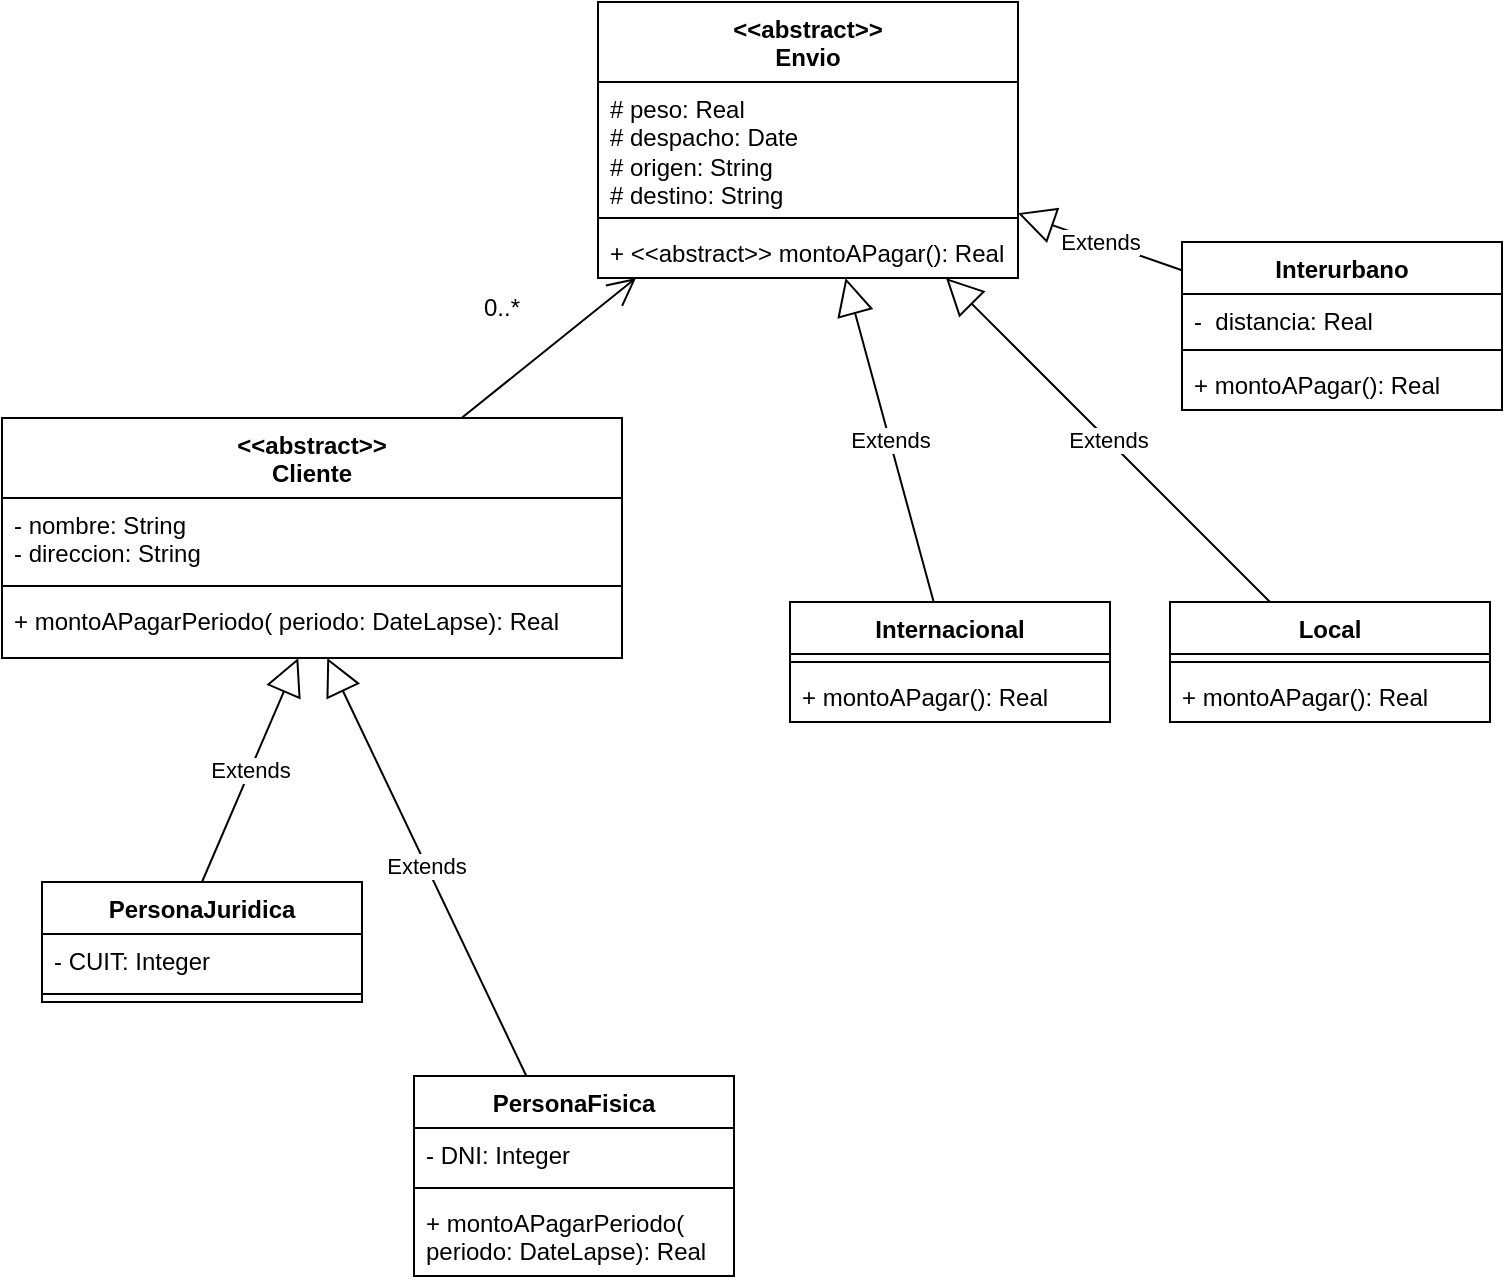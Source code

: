 <mxfile version="22.0.2" type="device">
  <diagram name="Página-1" id="Cg8erwMLRZMZOMxC2nOy">
    <mxGraphModel dx="1341" dy="814" grid="1" gridSize="10" guides="1" tooltips="1" connect="1" arrows="1" fold="1" page="1" pageScale="1" pageWidth="827" pageHeight="1169" math="0" shadow="0">
      <root>
        <mxCell id="0" />
        <mxCell id="1" parent="0" />
        <mxCell id="Vn59jCXQ4XNqzi4vffVi-5" value="&amp;lt;&amp;lt;abstract&amp;gt;&amp;gt;&lt;br&gt;Envio" style="swimlane;fontStyle=1;align=center;verticalAlign=top;childLayout=stackLayout;horizontal=1;startSize=40;horizontalStack=0;resizeParent=1;resizeParentMax=0;resizeLast=0;collapsible=1;marginBottom=0;whiteSpace=wrap;html=1;" parent="1" vertex="1">
          <mxGeometry x="318" y="10" width="210" height="138" as="geometry" />
        </mxCell>
        <mxCell id="Vn59jCXQ4XNqzi4vffVi-6" value="# peso: Real&lt;br&gt;# despacho: Date&lt;br&gt;# origen: String&lt;br&gt;# destino: String" style="text;strokeColor=none;fillColor=none;align=left;verticalAlign=top;spacingLeft=4;spacingRight=4;overflow=hidden;rotatable=0;points=[[0,0.5],[1,0.5]];portConstraint=eastwest;whiteSpace=wrap;html=1;" parent="Vn59jCXQ4XNqzi4vffVi-5" vertex="1">
          <mxGeometry y="40" width="210" height="64" as="geometry" />
        </mxCell>
        <mxCell id="Vn59jCXQ4XNqzi4vffVi-7" value="" style="line;strokeWidth=1;fillColor=none;align=left;verticalAlign=middle;spacingTop=-1;spacingLeft=3;spacingRight=3;rotatable=0;labelPosition=right;points=[];portConstraint=eastwest;strokeColor=inherit;" parent="Vn59jCXQ4XNqzi4vffVi-5" vertex="1">
          <mxGeometry y="104" width="210" height="8" as="geometry" />
        </mxCell>
        <mxCell id="Vn59jCXQ4XNqzi4vffVi-8" value="+ &amp;lt;&amp;lt;abstract&amp;gt;&amp;gt; montoAPagar(): Real" style="text;strokeColor=none;fillColor=none;align=left;verticalAlign=top;spacingLeft=4;spacingRight=4;overflow=hidden;rotatable=0;points=[[0,0.5],[1,0.5]];portConstraint=eastwest;whiteSpace=wrap;html=1;" parent="Vn59jCXQ4XNqzi4vffVi-5" vertex="1">
          <mxGeometry y="112" width="210" height="26" as="geometry" />
        </mxCell>
        <mxCell id="Vn59jCXQ4XNqzi4vffVi-11" value="Interurbano" style="swimlane;fontStyle=1;align=center;verticalAlign=top;childLayout=stackLayout;horizontal=1;startSize=26;horizontalStack=0;resizeParent=1;resizeParentMax=0;resizeLast=0;collapsible=1;marginBottom=0;whiteSpace=wrap;html=1;" parent="1" vertex="1">
          <mxGeometry x="610" y="130" width="160" height="84" as="geometry" />
        </mxCell>
        <mxCell id="Vn59jCXQ4XNqzi4vffVi-12" value="-&amp;nbsp; distancia: Real" style="text;strokeColor=none;fillColor=none;align=left;verticalAlign=top;spacingLeft=4;spacingRight=4;overflow=hidden;rotatable=0;points=[[0,0.5],[1,0.5]];portConstraint=eastwest;whiteSpace=wrap;html=1;" parent="Vn59jCXQ4XNqzi4vffVi-11" vertex="1">
          <mxGeometry y="26" width="160" height="24" as="geometry" />
        </mxCell>
        <mxCell id="Vn59jCXQ4XNqzi4vffVi-13" value="" style="line;strokeWidth=1;fillColor=none;align=left;verticalAlign=middle;spacingTop=-1;spacingLeft=3;spacingRight=3;rotatable=0;labelPosition=right;points=[];portConstraint=eastwest;strokeColor=inherit;" parent="Vn59jCXQ4XNqzi4vffVi-11" vertex="1">
          <mxGeometry y="50" width="160" height="8" as="geometry" />
        </mxCell>
        <mxCell id="Vn59jCXQ4XNqzi4vffVi-14" value="+ montoAPagar(): Real" style="text;strokeColor=none;fillColor=none;align=left;verticalAlign=top;spacingLeft=4;spacingRight=4;overflow=hidden;rotatable=0;points=[[0,0.5],[1,0.5]];portConstraint=eastwest;whiteSpace=wrap;html=1;" parent="Vn59jCXQ4XNqzi4vffVi-11" vertex="1">
          <mxGeometry y="58" width="160" height="26" as="geometry" />
        </mxCell>
        <mxCell id="Vn59jCXQ4XNqzi4vffVi-15" value="Extends" style="endArrow=block;endSize=16;endFill=0;html=1;rounded=0;" parent="1" source="Vn59jCXQ4XNqzi4vffVi-11" target="Vn59jCXQ4XNqzi4vffVi-5" edge="1">
          <mxGeometry width="160" relative="1" as="geometry">
            <mxPoint x="374" y="491" as="sourcePoint" />
            <mxPoint x="534" y="491" as="targetPoint" />
          </mxGeometry>
        </mxCell>
        <mxCell id="Vn59jCXQ4XNqzi4vffVi-16" value="&amp;lt;&amp;lt;abstract&amp;gt;&amp;gt;&lt;br&gt;Cliente" style="swimlane;fontStyle=1;align=center;verticalAlign=top;childLayout=stackLayout;horizontal=1;startSize=40;horizontalStack=0;resizeParent=1;resizeParentMax=0;resizeLast=0;collapsible=1;marginBottom=0;whiteSpace=wrap;html=1;" parent="1" vertex="1">
          <mxGeometry x="20" y="218" width="310" height="120" as="geometry" />
        </mxCell>
        <mxCell id="Vn59jCXQ4XNqzi4vffVi-17" value="- nombre: String&lt;br&gt;- direccion: String" style="text;strokeColor=none;fillColor=none;align=left;verticalAlign=top;spacingLeft=4;spacingRight=4;overflow=hidden;rotatable=0;points=[[0,0.5],[1,0.5]];portConstraint=eastwest;whiteSpace=wrap;html=1;" parent="Vn59jCXQ4XNqzi4vffVi-16" vertex="1">
          <mxGeometry y="40" width="310" height="40" as="geometry" />
        </mxCell>
        <mxCell id="Vn59jCXQ4XNqzi4vffVi-18" value="" style="line;strokeWidth=1;fillColor=none;align=left;verticalAlign=middle;spacingTop=-1;spacingLeft=3;spacingRight=3;rotatable=0;labelPosition=right;points=[];portConstraint=eastwest;strokeColor=inherit;" parent="Vn59jCXQ4XNqzi4vffVi-16" vertex="1">
          <mxGeometry y="80" width="310" height="8" as="geometry" />
        </mxCell>
        <mxCell id="Vn59jCXQ4XNqzi4vffVi-19" value="+ montoAPagarPeriodo( periodo: DateLapse): Real" style="text;strokeColor=none;fillColor=none;align=left;verticalAlign=top;spacingLeft=4;spacingRight=4;overflow=hidden;rotatable=0;points=[[0,0.5],[1,0.5]];portConstraint=eastwest;whiteSpace=wrap;html=1;" parent="Vn59jCXQ4XNqzi4vffVi-16" vertex="1">
          <mxGeometry y="88" width="310" height="32" as="geometry" />
        </mxCell>
        <mxCell id="Vn59jCXQ4XNqzi4vffVi-32" value="" style="endArrow=open;endFill=1;endSize=12;html=1;rounded=0;" parent="1" source="Vn59jCXQ4XNqzi4vffVi-16" edge="1" target="Vn59jCXQ4XNqzi4vffVi-5">
          <mxGeometry width="160" relative="1" as="geometry">
            <mxPoint x="194" y="358" as="sourcePoint" />
            <mxPoint x="384" y="195.554" as="targetPoint" />
          </mxGeometry>
        </mxCell>
        <mxCell id="Vn59jCXQ4XNqzi4vffVi-33" value="0..*" style="text;strokeColor=none;align=center;fillColor=none;html=1;verticalAlign=middle;whiteSpace=wrap;rounded=0;" parent="1" vertex="1">
          <mxGeometry x="240" y="148" width="60" height="30" as="geometry" />
        </mxCell>
        <mxCell id="Vn59jCXQ4XNqzi4vffVi-34" value="PersonaFisica" style="swimlane;fontStyle=1;align=center;verticalAlign=top;childLayout=stackLayout;horizontal=1;startSize=26;horizontalStack=0;resizeParent=1;resizeParentMax=0;resizeLast=0;collapsible=1;marginBottom=0;whiteSpace=wrap;html=1;" parent="1" vertex="1">
          <mxGeometry x="226" y="547" width="160" height="100" as="geometry" />
        </mxCell>
        <mxCell id="Vn59jCXQ4XNqzi4vffVi-35" value="- DNI: Integer" style="text;strokeColor=none;fillColor=none;align=left;verticalAlign=top;spacingLeft=4;spacingRight=4;overflow=hidden;rotatable=0;points=[[0,0.5],[1,0.5]];portConstraint=eastwest;whiteSpace=wrap;html=1;" parent="Vn59jCXQ4XNqzi4vffVi-34" vertex="1">
          <mxGeometry y="26" width="160" height="26" as="geometry" />
        </mxCell>
        <mxCell id="Vn59jCXQ4XNqzi4vffVi-36" value="" style="line;strokeWidth=1;fillColor=none;align=left;verticalAlign=middle;spacingTop=-1;spacingLeft=3;spacingRight=3;rotatable=0;labelPosition=right;points=[];portConstraint=eastwest;strokeColor=inherit;" parent="Vn59jCXQ4XNqzi4vffVi-34" vertex="1">
          <mxGeometry y="52" width="160" height="8" as="geometry" />
        </mxCell>
        <mxCell id="Vn59jCXQ4XNqzi4vffVi-37" value="+ montoAPagarPeriodo( periodo: DateLapse): Real" style="text;strokeColor=none;fillColor=none;align=left;verticalAlign=top;spacingLeft=4;spacingRight=4;overflow=hidden;rotatable=0;points=[[0,0.5],[1,0.5]];portConstraint=eastwest;whiteSpace=wrap;html=1;" parent="Vn59jCXQ4XNqzi4vffVi-34" vertex="1">
          <mxGeometry y="60" width="160" height="40" as="geometry" />
        </mxCell>
        <mxCell id="Vn59jCXQ4XNqzi4vffVi-38" value="PersonaJuridica" style="swimlane;fontStyle=1;align=center;verticalAlign=top;childLayout=stackLayout;horizontal=1;startSize=26;horizontalStack=0;resizeParent=1;resizeParentMax=0;resizeLast=0;collapsible=1;marginBottom=0;whiteSpace=wrap;html=1;" parent="1" vertex="1">
          <mxGeometry x="40" y="450" width="160" height="60" as="geometry" />
        </mxCell>
        <mxCell id="Vn59jCXQ4XNqzi4vffVi-39" value="- CUIT: Integer" style="text;strokeColor=none;fillColor=none;align=left;verticalAlign=top;spacingLeft=4;spacingRight=4;overflow=hidden;rotatable=0;points=[[0,0.5],[1,0.5]];portConstraint=eastwest;whiteSpace=wrap;html=1;" parent="Vn59jCXQ4XNqzi4vffVi-38" vertex="1">
          <mxGeometry y="26" width="160" height="26" as="geometry" />
        </mxCell>
        <mxCell id="Vn59jCXQ4XNqzi4vffVi-40" value="" style="line;strokeWidth=1;fillColor=none;align=left;verticalAlign=middle;spacingTop=-1;spacingLeft=3;spacingRight=3;rotatable=0;labelPosition=right;points=[];portConstraint=eastwest;strokeColor=inherit;" parent="Vn59jCXQ4XNqzi4vffVi-38" vertex="1">
          <mxGeometry y="52" width="160" height="8" as="geometry" />
        </mxCell>
        <mxCell id="Vn59jCXQ4XNqzi4vffVi-42" value="Extends" style="endArrow=block;endSize=16;endFill=0;html=1;rounded=0;exitX=0.5;exitY=0;exitDx=0;exitDy=0;" parent="1" source="Vn59jCXQ4XNqzi4vffVi-38" target="Vn59jCXQ4XNqzi4vffVi-19" edge="1">
          <mxGeometry width="160" relative="1" as="geometry">
            <mxPoint x="74" y="392" as="sourcePoint" />
            <mxPoint x="234" y="392" as="targetPoint" />
          </mxGeometry>
        </mxCell>
        <mxCell id="Vn59jCXQ4XNqzi4vffVi-43" value="Extends" style="endArrow=block;endSize=16;endFill=0;html=1;rounded=0;" parent="1" source="Vn59jCXQ4XNqzi4vffVi-34" target="Vn59jCXQ4XNqzi4vffVi-19" edge="1">
          <mxGeometry width="160" relative="1" as="geometry">
            <mxPoint x="234" y="402" as="sourcePoint" />
            <mxPoint x="394" y="402" as="targetPoint" />
          </mxGeometry>
        </mxCell>
        <mxCell id="Vn59jCXQ4XNqzi4vffVi-44" value="Local" style="swimlane;fontStyle=1;align=center;verticalAlign=top;childLayout=stackLayout;horizontal=1;startSize=26;horizontalStack=0;resizeParent=1;resizeParentMax=0;resizeLast=0;collapsible=1;marginBottom=0;whiteSpace=wrap;html=1;" parent="1" vertex="1">
          <mxGeometry x="604" y="310" width="160" height="60" as="geometry" />
        </mxCell>
        <mxCell id="Vn59jCXQ4XNqzi4vffVi-46" value="" style="line;strokeWidth=1;fillColor=none;align=left;verticalAlign=middle;spacingTop=-1;spacingLeft=3;spacingRight=3;rotatable=0;labelPosition=right;points=[];portConstraint=eastwest;strokeColor=inherit;" parent="Vn59jCXQ4XNqzi4vffVi-44" vertex="1">
          <mxGeometry y="26" width="160" height="8" as="geometry" />
        </mxCell>
        <mxCell id="Vn59jCXQ4XNqzi4vffVi-47" value="+ montoAPagar(): Real" style="text;strokeColor=none;fillColor=none;align=left;verticalAlign=top;spacingLeft=4;spacingRight=4;overflow=hidden;rotatable=0;points=[[0,0.5],[1,0.5]];portConstraint=eastwest;whiteSpace=wrap;html=1;" parent="Vn59jCXQ4XNqzi4vffVi-44" vertex="1">
          <mxGeometry y="34" width="160" height="26" as="geometry" />
        </mxCell>
        <mxCell id="Vn59jCXQ4XNqzi4vffVi-48" value="Internacional" style="swimlane;fontStyle=1;align=center;verticalAlign=top;childLayout=stackLayout;horizontal=1;startSize=26;horizontalStack=0;resizeParent=1;resizeParentMax=0;resizeLast=0;collapsible=1;marginBottom=0;whiteSpace=wrap;html=1;" parent="1" vertex="1">
          <mxGeometry x="414" y="310" width="160" height="60" as="geometry" />
        </mxCell>
        <mxCell id="Vn59jCXQ4XNqzi4vffVi-49" value="" style="line;strokeWidth=1;fillColor=none;align=left;verticalAlign=middle;spacingTop=-1;spacingLeft=3;spacingRight=3;rotatable=0;labelPosition=right;points=[];portConstraint=eastwest;strokeColor=inherit;" parent="Vn59jCXQ4XNqzi4vffVi-48" vertex="1">
          <mxGeometry y="26" width="160" height="8" as="geometry" />
        </mxCell>
        <mxCell id="Vn59jCXQ4XNqzi4vffVi-50" value="+ montoAPagar(): Real" style="text;strokeColor=none;fillColor=none;align=left;verticalAlign=top;spacingLeft=4;spacingRight=4;overflow=hidden;rotatable=0;points=[[0,0.5],[1,0.5]];portConstraint=eastwest;whiteSpace=wrap;html=1;" parent="Vn59jCXQ4XNqzi4vffVi-48" vertex="1">
          <mxGeometry y="34" width="160" height="26" as="geometry" />
        </mxCell>
        <mxCell id="Vn59jCXQ4XNqzi4vffVi-51" value="Extends" style="endArrow=block;endSize=16;endFill=0;html=1;rounded=0;" parent="1" source="Vn59jCXQ4XNqzi4vffVi-48" target="Vn59jCXQ4XNqzi4vffVi-5" edge="1">
          <mxGeometry width="160" relative="1" as="geometry">
            <mxPoint x="414" y="318" as="sourcePoint" />
            <mxPoint x="574" y="318" as="targetPoint" />
          </mxGeometry>
        </mxCell>
        <mxCell id="Vn59jCXQ4XNqzi4vffVi-52" value="Extends" style="endArrow=block;endSize=16;endFill=0;html=1;rounded=0;" parent="1" source="Vn59jCXQ4XNqzi4vffVi-44" target="Vn59jCXQ4XNqzi4vffVi-5" edge="1">
          <mxGeometry width="160" relative="1" as="geometry">
            <mxPoint x="574" y="488" as="sourcePoint" />
            <mxPoint x="624" y="298" as="targetPoint" />
          </mxGeometry>
        </mxCell>
      </root>
    </mxGraphModel>
  </diagram>
</mxfile>

